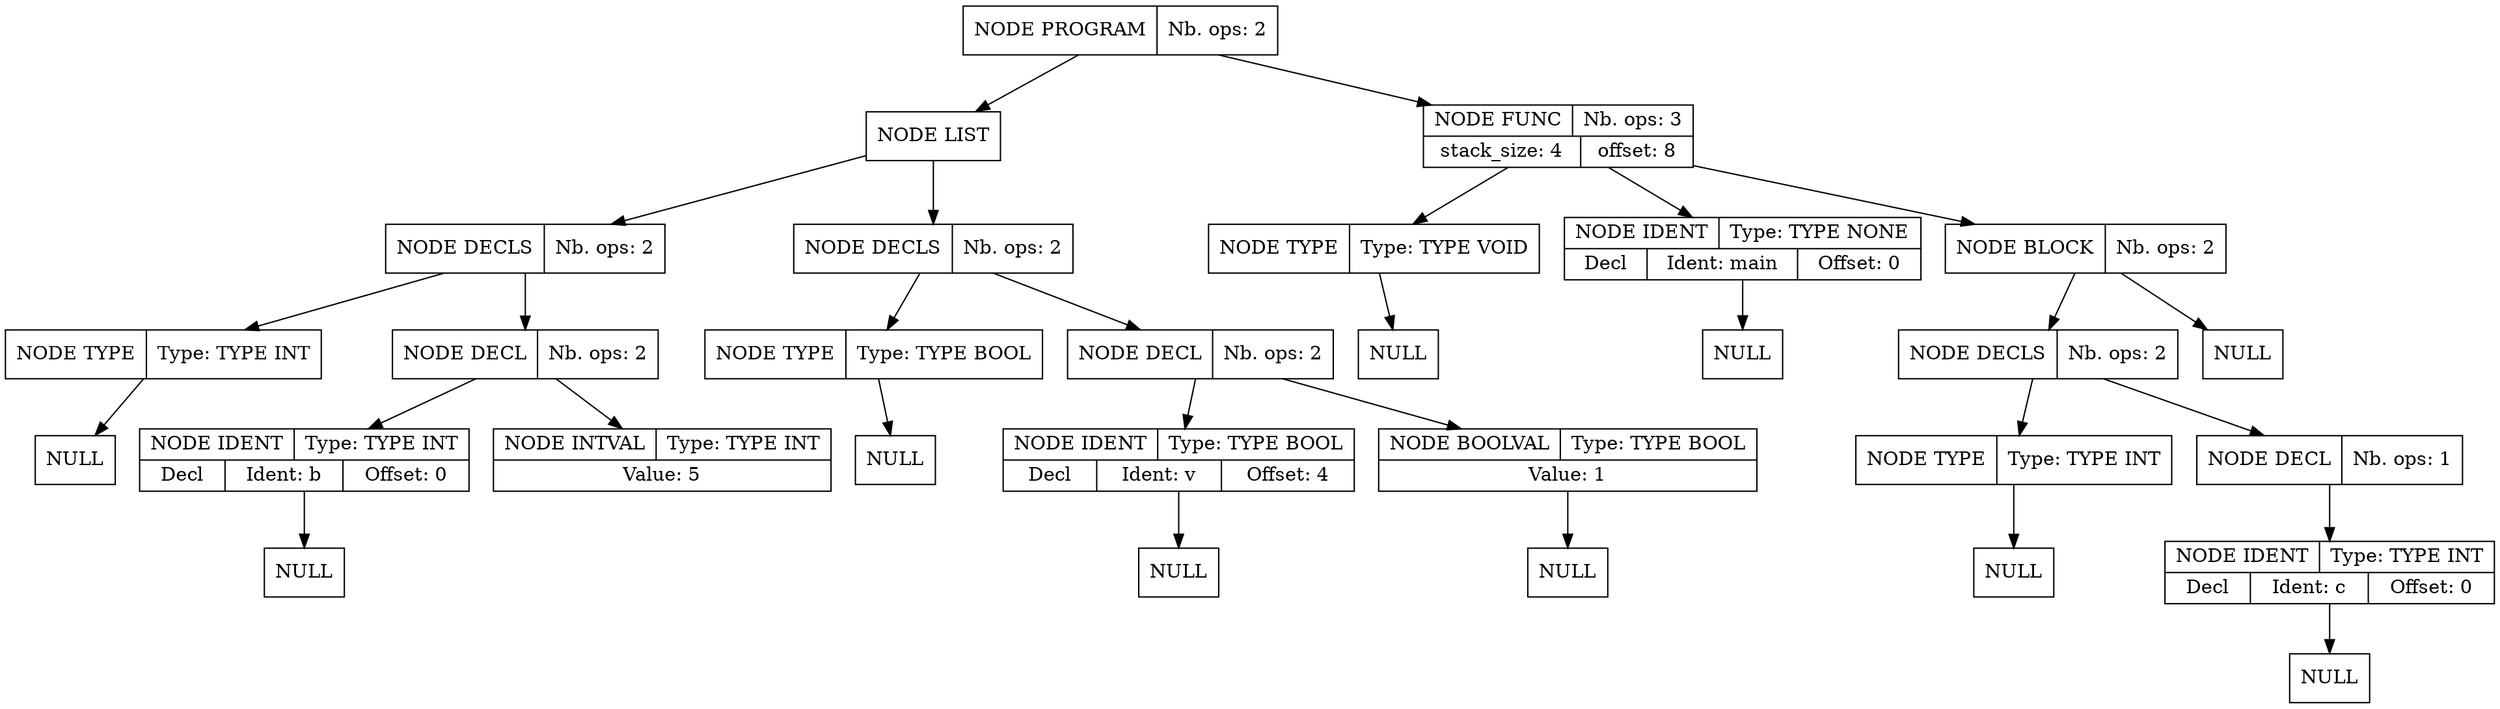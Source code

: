 digraph global_vars {
    N1 [shape=record, label="{{NODE PROGRAM|Nb. ops: 2}}"];
    N2 [shape=record, label="{{NODE LIST}}"];
    N3 [shape=record, label="{{NODE DECLS|Nb. ops: 2}}"];
    N4 [shape=record, label="{{NODE TYPE|Type: TYPE INT}}"];
    N5 [shape=record, label="{{NULL}}"];
    edge[tailclip=true];
    N4 -> N5
    edge[tailclip=true];
    N3 -> N4
    N6 [shape=record, label="{{NODE DECL|Nb. ops: 2}}"];
    N7 [shape=record, label="{{NODE IDENT|Type: TYPE INT}|{<decl>Decl      |Ident: b|Offset: 0}}"];
    N8 [shape=record, label="{{NULL}}"];
    edge[tailclip=true];
    N7 -> N8
    edge[tailclip=true];
    N6 -> N7
    N9 [shape=record, label="{{NODE INTVAL|Type: TYPE INT}|{Value: 5}}"];
    edge[tailclip=true];
    N6 -> N9
    edge[tailclip=true];
    N3 -> N6
    edge[tailclip=true];
    N2 -> N3
    N10 [shape=record, label="{{NODE DECLS|Nb. ops: 2}}"];
    N11 [shape=record, label="{{NODE TYPE|Type: TYPE BOOL}}"];
    N12 [shape=record, label="{{NULL}}"];
    edge[tailclip=true];
    N11 -> N12
    edge[tailclip=true];
    N10 -> N11
    N13 [shape=record, label="{{NODE DECL|Nb. ops: 2}}"];
    N14 [shape=record, label="{{NODE IDENT|Type: TYPE BOOL}|{<decl>Decl      |Ident: v|Offset: 4}}"];
    N15 [shape=record, label="{{NULL}}"];
    edge[tailclip=true];
    N14 -> N15
    edge[tailclip=true];
    N13 -> N14
    N16 [shape=record, label="{{NODE BOOLVAL|Type: TYPE BOOL}|{Value: 1}}"];
    N17 [shape=record, label="{{NULL}}"];
    edge[tailclip=true];
    N16 -> N17
    edge[tailclip=true];
    N13 -> N16
    edge[tailclip=true];
    N10 -> N13
    edge[tailclip=true];
    N2 -> N10
    edge[tailclip=true];
    N1 -> N2
    N18 [shape=record, label="{{NODE FUNC|Nb. ops: 3}|{stack_size: 4|offset: 8}}"];
    N19 [shape=record, label="{{NODE TYPE|Type: TYPE VOID}}"];
    N20 [shape=record, label="{{NULL}}"];
    edge[tailclip=true];
    N19 -> N20
    edge[tailclip=true];
    N18 -> N19
    N21 [shape=record, label="{{NODE IDENT|Type: TYPE NONE}|{<decl>Decl      |Ident: main|Offset: 0}}"];
    N22 [shape=record, label="{{NULL}}"];
    edge[tailclip=true];
    N21 -> N22
    edge[tailclip=true];
    N18 -> N21
    N23 [shape=record, label="{{NODE BLOCK|Nb. ops: 2}}"];
    N24 [shape=record, label="{{NODE DECLS|Nb. ops: 2}}"];
    N25 [shape=record, label="{{NODE TYPE|Type: TYPE INT}}"];
    N26 [shape=record, label="{{NULL}}"];
    edge[tailclip=true];
    N25 -> N26
    edge[tailclip=true];
    N24 -> N25
    N27 [shape=record, label="{{NODE DECL|Nb. ops: 1}}"];
    N28 [shape=record, label="{{NODE IDENT|Type: TYPE INT}|{<decl>Decl      |Ident: c|Offset: 0}}"];
    N29 [shape=record, label="{{NULL}}"];
    edge[tailclip=true];
    N28 -> N29
    edge[tailclip=true];
    N27 -> N28
    edge[tailclip=true];
    N24 -> N27
    edge[tailclip=true];
    N23 -> N24
    N30 [shape=record, label="{{NULL}}"];
    edge[tailclip=true];
    N23 -> N30
    edge[tailclip=true];
    N18 -> N23
    edge[tailclip=true];
    N1 -> N18
}